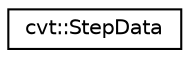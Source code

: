 digraph "Graphical Class Hierarchy"
{
 // LATEX_PDF_SIZE
  edge [fontname="Helvetica",fontsize="10",labelfontname="Helvetica",labelfontsize="10"];
  node [fontname="Helvetica",fontsize="10",shape=record];
  rankdir="LR";
  Node0 [label="cvt::StepData",height=0.2,width=0.4,color="black", fillcolor="white", style="filled",URL="$d1/d39/structcvt_1_1StepData.html",tooltip=" "];
}
